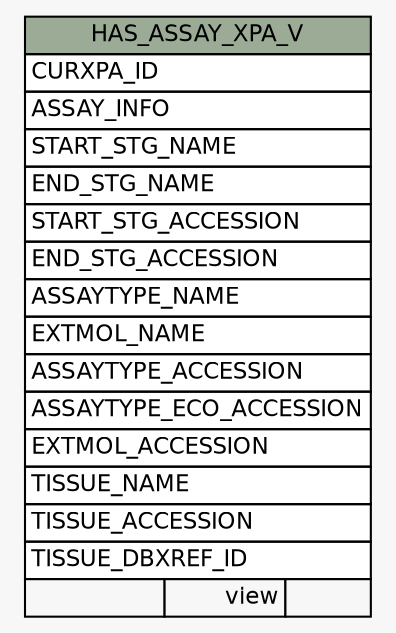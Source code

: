 // dot 2.38.0 on Windows 10 10.0
// SchemaSpy rev Unknown
digraph "HAS_ASSAY_XPA_V" {
  graph [
    rankdir="RL"
    bgcolor="#f7f7f7"
    nodesep="0.18"
    ranksep="0.46"
    fontname="Helvetica"
    fontsize="11"
  ];
  node [
    fontname="Helvetica"
    fontsize="11"
    shape="plaintext"
  ];
  edge [
    arrowsize="0.8"
  ];
  "HAS_ASSAY_XPA_V" [
    label=<
    <TABLE BORDER="0" CELLBORDER="1" CELLSPACING="0" BGCOLOR="#ffffff">
      <TR><TD COLSPAN="3" BGCOLOR="#9bab96" ALIGN="CENTER">HAS_ASSAY_XPA_V</TD></TR>
      <TR><TD PORT="CURXPA_ID" COLSPAN="3" ALIGN="LEFT">CURXPA_ID</TD></TR>
      <TR><TD PORT="ASSAY_INFO" COLSPAN="3" ALIGN="LEFT">ASSAY_INFO</TD></TR>
      <TR><TD PORT="START_STG_NAME" COLSPAN="3" ALIGN="LEFT">START_STG_NAME</TD></TR>
      <TR><TD PORT="END_STG_NAME" COLSPAN="3" ALIGN="LEFT">END_STG_NAME</TD></TR>
      <TR><TD PORT="START_STG_ACCESSION" COLSPAN="3" ALIGN="LEFT">START_STG_ACCESSION</TD></TR>
      <TR><TD PORT="END_STG_ACCESSION" COLSPAN="3" ALIGN="LEFT">END_STG_ACCESSION</TD></TR>
      <TR><TD PORT="ASSAYTYPE_NAME" COLSPAN="3" ALIGN="LEFT">ASSAYTYPE_NAME</TD></TR>
      <TR><TD PORT="EXTMOL_NAME" COLSPAN="3" ALIGN="LEFT">EXTMOL_NAME</TD></TR>
      <TR><TD PORT="ASSAYTYPE_ACCESSION" COLSPAN="3" ALIGN="LEFT">ASSAYTYPE_ACCESSION</TD></TR>
      <TR><TD PORT="ASSAYTYPE_ECO_ACCESSION" COLSPAN="3" ALIGN="LEFT">ASSAYTYPE_ECO_ACCESSION</TD></TR>
      <TR><TD PORT="EXTMOL_ACCESSION" COLSPAN="3" ALIGN="LEFT">EXTMOL_ACCESSION</TD></TR>
      <TR><TD PORT="TISSUE_NAME" COLSPAN="3" ALIGN="LEFT">TISSUE_NAME</TD></TR>
      <TR><TD PORT="TISSUE_ACCESSION" COLSPAN="3" ALIGN="LEFT">TISSUE_ACCESSION</TD></TR>
      <TR><TD PORT="TISSUE_DBXREF_ID" COLSPAN="3" ALIGN="LEFT">TISSUE_DBXREF_ID</TD></TR>
      <TR><TD ALIGN="LEFT" BGCOLOR="#f7f7f7">  </TD><TD ALIGN="RIGHT" BGCOLOR="#f7f7f7">view</TD><TD ALIGN="RIGHT" BGCOLOR="#f7f7f7">  </TD></TR>
    </TABLE>>
    URL="tables/HAS_ASSAY_XPA_V.html"
    tooltip="HAS_ASSAY_XPA_V"
  ];
}
